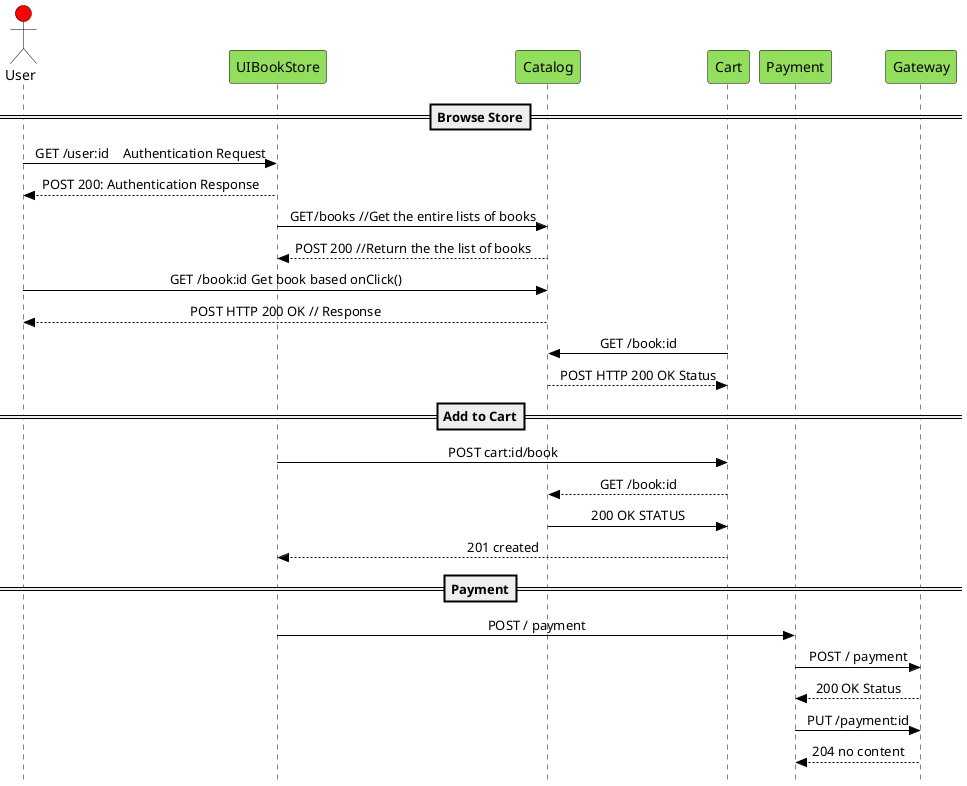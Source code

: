 @startuml Bookstore
skinparam Style strictuml
skinparam SequenceMessageAlignment center

skinparam shadowing false
skinparam actor {
	BorderColor black
	BackgroundColor white
}
skinparam participant {
	BorderColor black
	BackgroundColor #94de5e
}
skinparam sequence {
    LifeLineBorderColor black
}
skinparam ArrowColor black
skinparam noteBorderColor black

actor User #red

==Browse Store==
User -> UIBookStore : GET /user:id    Authentication Request
User <-- UIBookStore: POST 200: Authentication Response
UIBookStore -> Catalog : GET/books //Get the entire lists of books
UIBookStore<--Catalog: POST 200 //Return the the list of books
User -> Catalog : GET /book:id Get book based onClick()
User<--Catalog: POST HTTP 200 OK // Response
Cart -> Catalog: GET /book:id
Cart<--Catalog: POST HTTP 200 OK Status


==Add to Cart==
UIBookStore -> Cart : POST cart:id/book
Cart--> Catalog : GET /book:id
Cart<- Catalog: 200 OK STATUS 
UIBookStore <-- Cart : 201 created

==Payment==
UIBookStore -> Payment : POST / payment
Payment -> Gateway : POST / payment
Payment<--Gateway : 200 OK Status
Payment -> Gateway: PUT /payment:id
Payment <--Gateway: 204 no content

@enduml